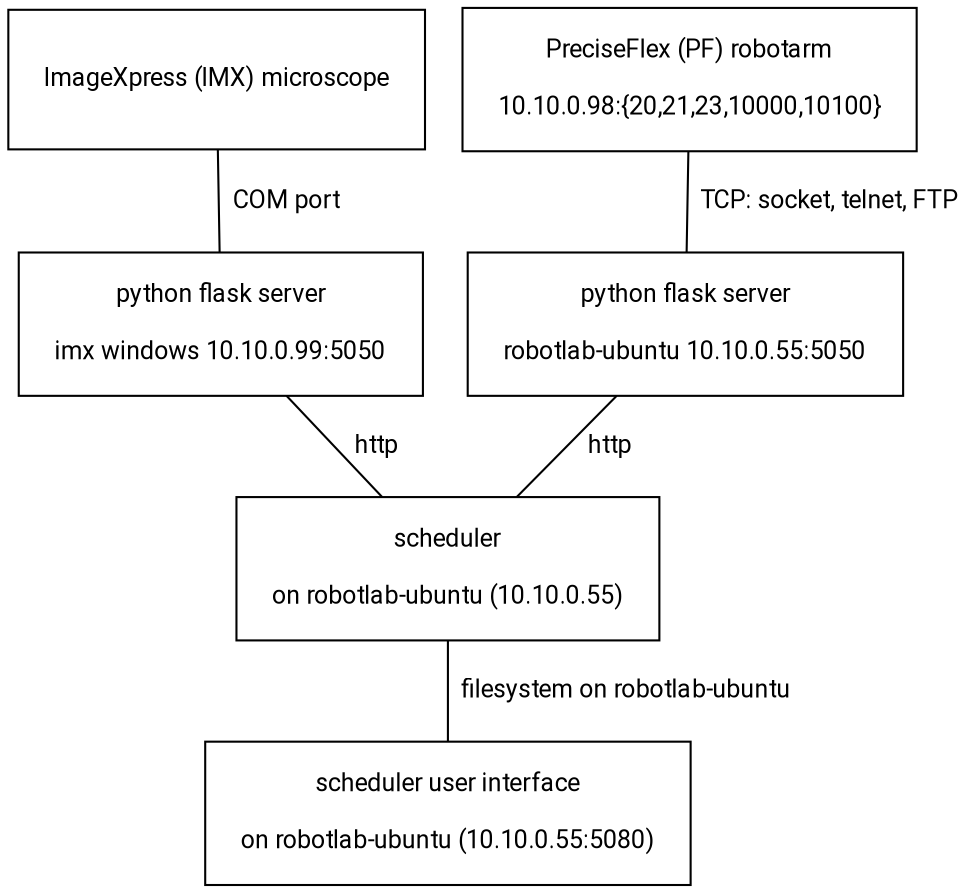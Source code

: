 # Build the svg with:
# dot overview.dot -Tsvg -o overview.svg
graph {
    # graph [bgcolor="#2d2d2d"]
    # node [color="#d3d0c8" fontcolor="#d3d0c8"]
    # edge [color="#d3d0c8" fontcolor="#d3d0c8"]

    node [fontname="Roboto", fontsize=12]
    edge [fontname="Roboto", fontsize=12]
    node [shape=box]
    imx  [label=< <BR/> ImageXpress (IMX) microscope <BR/> >, margin=0.2]
    pf   [label=< PreciseFlex (PF) robotarm <BR/><BR/> 10.10.0.98:{20,21,23,10000,10100} >, margin=0.2]

    rank=same {imx; pf}

    imx_server             [label=< python flask server <BR/><BR/> imx windows 10.10.0.99:5050 >, margin=0.2]
    pf_server              [label=< python flask server <BR/><BR/> robotlab-ubuntu 10.10.0.55:5050 >, margin=0.2]

    imx -- imx_server [label="  COM port"]
    pf -- pf_server   [label="  TCP: socket, telnet, FTP"]

    scheduler [label=< scheduler <BR/><BR/> on robotlab-ubuntu (10.10.0.55) >, margin=0.2]
    imx_server -- scheduler [label="  http"]
    pf_server  -- scheduler [label="  http"]

    scheduler -- scheduler_ui [label="  filesystem on robotlab-ubuntu"]
    scheduler_ui [label=< scheduler user interface <BR/><BR/> on robotlab-ubuntu (10.10.0.55:5080) >, margin=0.2]
}
